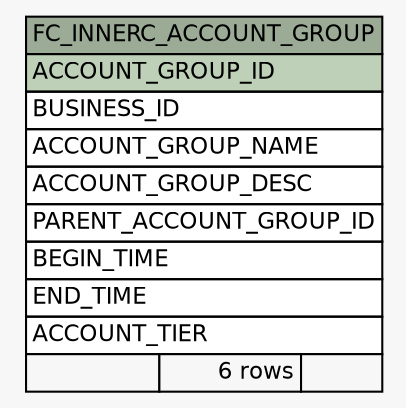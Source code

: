 // dot 2.26.0 on Linux 2.6.32-504.8.1.el6.x86_64
// SchemaSpy rev 590
digraph "FC_INNERC_ACCOUNT_GROUP" {
  graph [
    rankdir="RL"
    bgcolor="#f7f7f7"
    nodesep="0.18"
    ranksep="0.46"
    fontname="Helvetica"
    fontsize="11"
  ];
  node [
    fontname="Helvetica"
    fontsize="11"
    shape="plaintext"
  ];
  edge [
    arrowsize="0.8"
  ];
  "FC_INNERC_ACCOUNT_GROUP" [
    label=<
    <TABLE BORDER="0" CELLBORDER="1" CELLSPACING="0" BGCOLOR="#ffffff">
      <TR><TD COLSPAN="3" BGCOLOR="#9bab96" ALIGN="CENTER">FC_INNERC_ACCOUNT_GROUP</TD></TR>
      <TR><TD PORT="ACCOUNT_GROUP_ID" COLSPAN="3" BGCOLOR="#bed1b8" ALIGN="LEFT">ACCOUNT_GROUP_ID</TD></TR>
      <TR><TD PORT="BUSINESS_ID" COLSPAN="3" ALIGN="LEFT">BUSINESS_ID</TD></TR>
      <TR><TD PORT="ACCOUNT_GROUP_NAME" COLSPAN="3" ALIGN="LEFT">ACCOUNT_GROUP_NAME</TD></TR>
      <TR><TD PORT="ACCOUNT_GROUP_DESC" COLSPAN="3" ALIGN="LEFT">ACCOUNT_GROUP_DESC</TD></TR>
      <TR><TD PORT="PARENT_ACCOUNT_GROUP_ID" COLSPAN="3" ALIGN="LEFT">PARENT_ACCOUNT_GROUP_ID</TD></TR>
      <TR><TD PORT="BEGIN_TIME" COLSPAN="3" ALIGN="LEFT">BEGIN_TIME</TD></TR>
      <TR><TD PORT="END_TIME" COLSPAN="3" ALIGN="LEFT">END_TIME</TD></TR>
      <TR><TD PORT="ACCOUNT_TIER" COLSPAN="3" ALIGN="LEFT">ACCOUNT_TIER</TD></TR>
      <TR><TD ALIGN="LEFT" BGCOLOR="#f7f7f7">  </TD><TD ALIGN="RIGHT" BGCOLOR="#f7f7f7">6 rows</TD><TD ALIGN="RIGHT" BGCOLOR="#f7f7f7">  </TD></TR>
    </TABLE>>
    URL="tables/FC_INNERC_ACCOUNT_GROUP.html"
    tooltip="FC_INNERC_ACCOUNT_GROUP"
  ];
}
